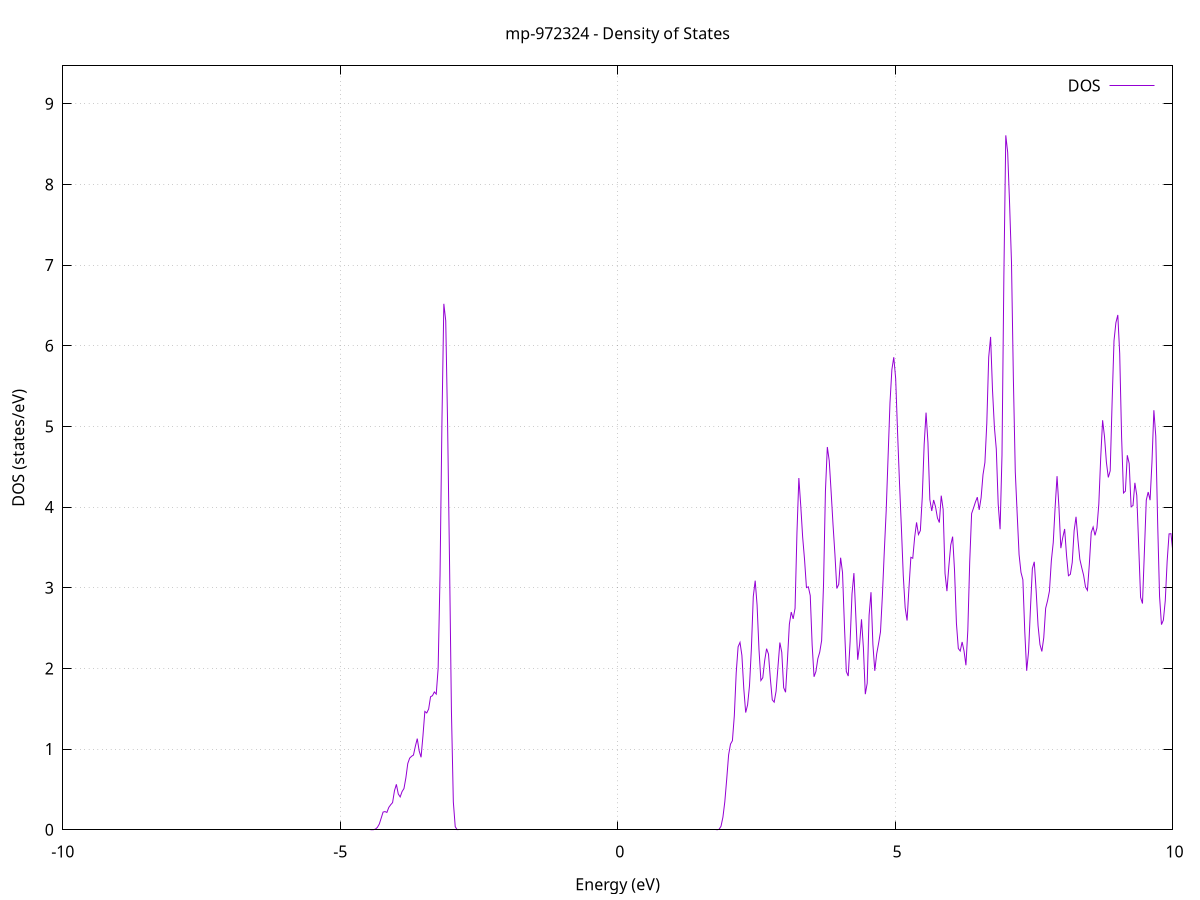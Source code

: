 set title 'mp-972324 - Density of States'
set xlabel 'Energy (eV)'
set ylabel 'DOS (states/eV)'
set grid
set xrange [-10:10]
set yrange [0:9.470]
set xzeroaxis lt -1
set terminal png size 800,600
set output 'mp-972324_dos_gnuplot.png'
plot '-' using 1:2 with lines title 'DOS'
-33.619000 0.000000
-33.584700 0.000000
-33.550500 0.000000
-33.516300 0.000000
-33.482100 0.000000
-33.447900 0.000000
-33.413700 0.000000
-33.379500 0.000000
-33.345200 0.000000
-33.311000 0.000000
-33.276800 0.000000
-33.242600 0.000000
-33.208400 0.000000
-33.174200 0.000000
-33.139900 0.000000
-33.105700 0.000000
-33.071500 0.000000
-33.037300 0.000000
-33.003100 0.000000
-32.968900 0.000000
-32.934600 0.000000
-32.900400 0.000000
-32.866200 0.000000
-32.832000 0.000000
-32.797800 0.000000
-32.763600 0.000000
-32.729300 0.000000
-32.695100 0.000000
-32.660900 0.000000
-32.626700 0.000000
-32.592500 0.000000
-32.558300 0.000000
-32.524000 0.000000
-32.489800 0.000000
-32.455600 0.000000
-32.421400 0.000000
-32.387200 0.000000
-32.353000 0.000000
-32.318800 0.000000
-32.284500 0.000000
-32.250300 0.000000
-32.216100 0.000000
-32.181900 0.000000
-32.147700 0.000000
-32.113500 0.000000
-32.079200 0.000000
-32.045000 0.000000
-32.010800 0.000000
-31.976600 0.000000
-31.942400 0.000000
-31.908200 0.000000
-31.873900 0.000000
-31.839700 0.000000
-31.805500 0.000000
-31.771300 0.000000
-31.737100 0.000000
-31.702900 0.000000
-31.668600 0.000000
-31.634400 0.000000
-31.600200 0.000000
-31.566000 0.000000
-31.531800 0.000000
-31.497600 0.000000
-31.463400 0.000000
-31.429100 0.000000
-31.394900 0.000000
-31.360700 0.000000
-31.326500 0.000000
-31.292300 0.000000
-31.258100 0.000000
-31.223800 0.000000
-31.189600 0.000000
-31.155400 0.000000
-31.121200 0.000000
-31.087000 0.000000
-31.052800 0.000000
-31.018500 0.000000
-30.984300 0.000000
-30.950100 0.000000
-30.915900 0.000000
-30.881700 0.000000
-30.847500 0.000000
-30.813200 0.000000
-30.779000 0.000000
-30.744800 0.000000
-30.710600 0.000000
-30.676400 0.000000
-30.642200 0.000100
-30.608000 0.002200
-30.573700 0.037800
-30.539500 0.300800
-30.505300 1.180500
-30.471100 2.664100
-30.436900 4.479300
-30.402700 7.066800
-30.368400 10.245900
-30.334200 12.197100
-30.300000 12.203000
-30.265800 11.191200
-30.231600 10.463500
-30.197400 12.377500
-30.163100 17.152800
-30.128900 21.499700
-30.094700 22.066500
-30.060500 19.183900
-30.026300 15.745900
-29.992100 14.123300
-29.957800 14.459700
-29.923600 15.521700
-29.889400 17.344600
-29.855200 18.854400
-29.821000 18.973000
-29.786800 18.963300
-29.752600 20.199700
-29.718300 22.515900
-29.684100 23.877600
-29.649900 21.995000
-29.615700 18.963900
-29.581500 18.357000
-29.547300 20.982200
-29.513000 25.969700
-29.478800 27.249800
-29.444600 18.654600
-29.410400 7.315100
-29.376200 1.524800
-29.342000 0.158200
-29.307700 0.007700
-29.273500 0.000200
-29.239300 0.000000
-29.205100 0.000000
-29.170900 0.000000
-29.136700 0.000000
-29.102400 0.000000
-29.068200 0.000000
-29.034000 0.000000
-28.999800 0.000000
-28.965600 0.000000
-28.931400 0.000000
-28.897200 0.000000
-28.862900 0.000000
-28.828700 0.000000
-28.794500 0.000000
-28.760300 0.000000
-28.726100 0.000000
-28.691900 0.000000
-28.657600 0.000000
-28.623400 0.000000
-28.589200 0.000000
-28.555000 0.000000
-28.520800 0.000000
-28.486600 0.000000
-28.452300 0.000000
-28.418100 0.000000
-28.383900 0.000000
-28.349700 0.000000
-28.315500 0.000000
-28.281300 0.000000
-28.247000 0.000000
-28.212800 0.000000
-28.178600 0.000000
-28.144400 0.000000
-28.110200 0.000000
-28.076000 0.000000
-28.041800 0.000000
-28.007500 0.000000
-27.973300 0.000000
-27.939100 0.000000
-27.904900 0.000000
-27.870700 0.000000
-27.836500 0.000000
-27.802200 0.000000
-27.768000 0.000000
-27.733800 0.000000
-27.699600 0.000000
-27.665400 0.000000
-27.631200 0.000000
-27.596900 0.000000
-27.562700 0.000000
-27.528500 0.000000
-27.494300 0.000000
-27.460100 0.000000
-27.425900 0.000000
-27.391600 0.000000
-27.357400 0.000000
-27.323200 0.000000
-27.289000 0.000000
-27.254800 0.000000
-27.220600 0.000000
-27.186400 0.000000
-27.152100 0.000000
-27.117900 0.000000
-27.083700 0.000000
-27.049500 0.000000
-27.015300 0.000000
-26.981100 0.000000
-26.946800 0.000000
-26.912600 0.000000
-26.878400 0.000000
-26.844200 0.000000
-26.810000 0.000000
-26.775800 0.000000
-26.741500 0.000000
-26.707300 0.000000
-26.673100 0.000000
-26.638900 0.000000
-26.604700 0.000000
-26.570500 0.000000
-26.536200 0.000000
-26.502000 0.000000
-26.467800 0.000000
-26.433600 0.000000
-26.399400 0.000000
-26.365200 0.000000
-26.331000 0.000000
-26.296700 0.000000
-26.262500 0.000000
-26.228300 0.000000
-26.194100 0.000000
-26.159900 0.000000
-26.125700 0.000000
-26.091400 0.000000
-26.057200 0.000000
-26.023000 0.000000
-25.988800 0.000000
-25.954600 0.000000
-25.920400 0.000000
-25.886100 0.000000
-25.851900 0.000000
-25.817700 0.000000
-25.783500 0.000000
-25.749300 0.000000
-25.715100 0.000000
-25.680800 0.000000
-25.646600 0.000000
-25.612400 0.000000
-25.578200 0.000000
-25.544000 0.000000
-25.509800 0.000000
-25.475600 0.000000
-25.441300 0.000000
-25.407100 0.000000
-25.372900 0.000000
-25.338700 0.000000
-25.304500 0.000000
-25.270300 0.000000
-25.236000 0.000000
-25.201800 0.000000
-25.167600 0.000000
-25.133400 0.000000
-25.099200 0.000000
-25.065000 0.000000
-25.030700 0.000000
-24.996500 0.000000
-24.962300 0.000000
-24.928100 0.000000
-24.893900 0.000000
-24.859700 0.000000
-24.825400 0.000000
-24.791200 0.000000
-24.757000 0.000000
-24.722800 0.000000
-24.688600 0.000000
-24.654400 0.000000
-24.620200 0.000000
-24.585900 0.000000
-24.551700 0.000000
-24.517500 0.000000
-24.483300 0.000000
-24.449100 0.000000
-24.414900 0.000000
-24.380600 0.000000
-24.346400 0.000000
-24.312200 0.000000
-24.278000 0.000000
-24.243800 0.000000
-24.209600 0.000000
-24.175300 0.000000
-24.141100 0.000000
-24.106900 0.000000
-24.072700 0.000000
-24.038500 0.000000
-24.004300 0.000000
-23.970000 0.000000
-23.935800 0.000000
-23.901600 0.000000
-23.867400 0.000000
-23.833200 0.000000
-23.799000 0.000000
-23.764800 0.000000
-23.730500 0.000000
-23.696300 0.000000
-23.662100 0.000000
-23.627900 0.000000
-23.593700 0.000000
-23.559500 0.000000
-23.525200 0.000000
-23.491000 0.000000
-23.456800 0.000000
-23.422600 0.000000
-23.388400 0.000000
-23.354200 0.000000
-23.319900 0.000000
-23.285700 0.000000
-23.251500 0.000000
-23.217300 0.000000
-23.183100 0.000000
-23.148900 0.000000
-23.114600 0.000000
-23.080400 0.000000
-23.046200 0.000000
-23.012000 0.000000
-22.977800 0.000000
-22.943600 0.000000
-22.909400 0.000000
-22.875100 0.000000
-22.840900 0.000000
-22.806700 0.000000
-22.772500 0.000000
-22.738300 0.000000
-22.704100 0.000000
-22.669800 0.000000
-22.635600 0.000000
-22.601400 0.000000
-22.567200 0.000000
-22.533000 0.000000
-22.498800 0.000000
-22.464500 0.000000
-22.430300 0.000000
-22.396100 0.000000
-22.361900 0.000000
-22.327700 0.000000
-22.293500 0.000000
-22.259200 0.000000
-22.225000 0.000000
-22.190800 0.000000
-22.156600 0.000000
-22.122400 0.000000
-22.088200 0.000000
-22.054000 0.000000
-22.019700 0.000000
-21.985500 0.000000
-21.951300 0.000000
-21.917100 0.000000
-21.882900 0.000000
-21.848700 0.000000
-21.814400 0.000000
-21.780200 0.000000
-21.746000 0.000000
-21.711800 0.000000
-21.677600 0.000000
-21.643400 0.000000
-21.609100 0.000000
-21.574900 0.000000
-21.540700 0.000000
-21.506500 0.000000
-21.472300 0.000000
-21.438100 0.000000
-21.403800 0.000000
-21.369600 0.000000
-21.335400 0.000000
-21.301200 0.000000
-21.267000 0.000000
-21.232800 0.000000
-21.198600 0.000000
-21.164300 0.000000
-21.130100 0.000000
-21.095900 0.000000
-21.061700 0.000000
-21.027500 0.000000
-20.993300 0.000000
-20.959000 0.000000
-20.924800 0.000000
-20.890600 0.000000
-20.856400 0.000000
-20.822200 0.000000
-20.788000 0.000000
-20.753700 0.000000
-20.719500 0.000000
-20.685300 0.000000
-20.651100 0.000000
-20.616900 0.000000
-20.582700 0.000000
-20.548400 0.000000
-20.514200 0.000000
-20.480000 0.000000
-20.445800 0.000000
-20.411600 0.000000
-20.377400 0.000000
-20.343100 0.000000
-20.308900 0.000000
-20.274700 0.000000
-20.240500 0.000000
-20.206300 0.000000
-20.172100 0.000000
-20.137900 0.000000
-20.103600 0.000000
-20.069400 0.000000
-20.035200 0.000000
-20.001000 0.000000
-19.966800 0.000000
-19.932600 0.000000
-19.898300 0.000000
-19.864100 0.000000
-19.829900 0.000000
-19.795700 0.000000
-19.761500 0.000000
-19.727300 0.000000
-19.693000 0.000000
-19.658800 0.000000
-19.624600 0.000000
-19.590400 0.000000
-19.556200 0.000000
-19.522000 0.000000
-19.487700 0.000000
-19.453500 0.000000
-19.419300 0.000000
-19.385100 0.000000
-19.350900 0.000000
-19.316700 0.000000
-19.282500 0.000000
-19.248200 0.000000
-19.214000 0.000000
-19.179800 0.000000
-19.145600 0.000000
-19.111400 0.000000
-19.077200 0.000000
-19.042900 0.000000
-19.008700 0.000000
-18.974500 0.000000
-18.940300 0.000000
-18.906100 0.000000
-18.871900 0.000000
-18.837600 0.000000
-18.803400 0.000000
-18.769200 0.000000
-18.735000 0.000000
-18.700800 0.000000
-18.666600 0.000000
-18.632300 0.000000
-18.598100 0.000000
-18.563900 0.000000
-18.529700 0.000000
-18.495500 0.000000
-18.461300 0.000000
-18.427100 0.000000
-18.392800 0.000000
-18.358600 0.000000
-18.324400 0.000000
-18.290200 0.000000
-18.256000 0.000000
-18.221800 0.000000
-18.187500 0.000000
-18.153300 0.000000
-18.119100 0.000000
-18.084900 0.000000
-18.050700 0.000000
-18.016500 0.000000
-17.982200 0.000000
-17.948000 0.000000
-17.913800 0.000000
-17.879600 0.000000
-17.845400 0.000000
-17.811200 0.000000
-17.776900 0.000000
-17.742700 0.000000
-17.708500 0.000000
-17.674300 0.000000
-17.640100 0.000000
-17.605900 0.000000
-17.571700 0.000000
-17.537400 0.000000
-17.503200 0.000000
-17.469000 0.000000
-17.434800 0.000000
-17.400600 0.000000
-17.366400 0.000000
-17.332100 0.000000
-17.297900 0.000000
-17.263700 0.000000
-17.229500 0.000000
-17.195300 0.000000
-17.161100 0.000000
-17.126800 0.000000
-17.092600 0.000000
-17.058400 0.000000
-17.024200 0.000000
-16.990000 0.000000
-16.955800 0.000000
-16.921500 0.000000
-16.887300 0.000000
-16.853100 0.000000
-16.818900 0.000000
-16.784700 0.000000
-16.750500 0.000000
-16.716300 0.000000
-16.682000 0.000000
-16.647800 0.000000
-16.613600 0.000000
-16.579400 0.000000
-16.545200 0.000000
-16.511000 0.000000
-16.476700 0.000000
-16.442500 0.000000
-16.408300 0.000000
-16.374100 0.000000
-16.339900 0.000000
-16.305700 0.000000
-16.271400 0.000000
-16.237200 0.000000
-16.203000 0.000000
-16.168800 0.000000
-16.134600 0.000000
-16.100400 0.000000
-16.066100 0.000000
-16.031900 0.000000
-15.997700 0.000000
-15.963500 0.000000
-15.929300 0.000000
-15.895100 0.000000
-15.860900 0.000000
-15.826600 0.000000
-15.792400 0.000000
-15.758200 0.000000
-15.724000 0.000000
-15.689800 0.000000
-15.655600 0.000000
-15.621300 0.000000
-15.587100 0.000000
-15.552900 0.000000
-15.518700 0.000000
-15.484500 0.000000
-15.450300 0.000000
-15.416000 0.000000
-15.381800 0.000000
-15.347600 0.000000
-15.313400 0.000000
-15.279200 0.000000
-15.245000 0.000000
-15.210700 0.000000
-15.176500 0.000000
-15.142300 0.000000
-15.108100 0.000000
-15.073900 0.000000
-15.039700 0.000000
-15.005500 0.000000
-14.971200 0.000000
-14.937000 0.000000
-14.902800 0.000000
-14.868600 0.000000
-14.834400 0.000000
-14.800200 0.000000
-14.765900 0.000000
-14.731700 0.000000
-14.697500 0.000000
-14.663300 0.000000
-14.629100 0.000000
-14.594900 0.000000
-14.560600 0.000000
-14.526400 0.000000
-14.492200 0.000000
-14.458000 0.000000
-14.423800 0.000000
-14.389600 0.000000
-14.355300 0.000000
-14.321100 0.000000
-14.286900 0.000000
-14.252700 0.000000
-14.218500 0.000000
-14.184300 0.000000
-14.150100 0.000000
-14.115800 0.000000
-14.081600 0.000000
-14.047400 0.000000
-14.013200 0.000000
-13.979000 0.000000
-13.944800 0.000000
-13.910500 0.000000
-13.876300 0.000000
-13.842100 0.000000
-13.807900 0.000000
-13.773700 0.000000
-13.739500 0.000000
-13.705200 0.000000
-13.671000 0.000000
-13.636800 0.000000
-13.602600 0.000000
-13.568400 0.000000
-13.534200 0.000000
-13.499900 0.000000
-13.465700 0.000000
-13.431500 0.000000
-13.397300 0.000000
-13.363100 0.000000
-13.328900 0.000000
-13.294700 0.000000
-13.260400 0.000000
-13.226200 0.000000
-13.192000 0.000000
-13.157800 0.000000
-13.123600 0.000000
-13.089400 0.000000
-13.055100 0.000000
-13.020900 0.000000
-12.986700 0.000000
-12.952500 0.000000
-12.918300 0.000000
-12.884100 0.000000
-12.849800 0.000000
-12.815600 0.000000
-12.781400 0.000000
-12.747200 0.000000
-12.713000 0.000000
-12.678800 0.000000
-12.644500 0.000000
-12.610300 0.000000
-12.576100 0.000000
-12.541900 0.000000
-12.507700 0.000000
-12.473500 0.000000
-12.439300 0.000000
-12.405000 0.000000
-12.370800 0.000000
-12.336600 0.000000
-12.302400 0.000000
-12.268200 0.000000
-12.234000 0.000000
-12.199700 0.000000
-12.165500 0.000000
-12.131300 0.000000
-12.097100 0.000000
-12.062900 0.000000
-12.028700 0.000000
-11.994400 0.000000
-11.960200 0.000000
-11.926000 0.000000
-11.891800 0.000000
-11.857600 0.000000
-11.823400 0.000000
-11.789100 0.000000
-11.754900 0.000000
-11.720700 0.000000
-11.686500 0.000000
-11.652300 0.000000
-11.618100 0.000000
-11.583900 0.000000
-11.549600 0.000000
-11.515400 0.000000
-11.481200 0.000000
-11.447000 0.000000
-11.412800 0.000000
-11.378600 0.000000
-11.344300 0.000000
-11.310100 0.000000
-11.275900 0.000000
-11.241700 0.000000
-11.207500 0.000000
-11.173300 0.000000
-11.139000 0.000000
-11.104800 0.000000
-11.070600 0.000000
-11.036400 0.000000
-11.002200 0.000000
-10.968000 0.000000
-10.933700 0.000000
-10.899500 0.000000
-10.865300 0.000000
-10.831100 0.000000
-10.796900 0.000000
-10.762700 0.000000
-10.728500 0.000000
-10.694200 0.000000
-10.660000 0.000000
-10.625800 0.000000
-10.591600 0.000000
-10.557400 0.000000
-10.523200 0.000000
-10.488900 0.000000
-10.454700 0.000000
-10.420500 0.000000
-10.386300 0.000000
-10.352100 0.000000
-10.317900 0.000000
-10.283600 0.000000
-10.249400 0.000000
-10.215200 0.000000
-10.181000 0.000000
-10.146800 0.000000
-10.112600 0.000000
-10.078300 0.000000
-10.044100 0.000000
-10.009900 0.000000
-9.975700 0.000000
-9.941500 0.000000
-9.907300 0.000000
-9.873100 0.000000
-9.838800 0.000000
-9.804600 0.000000
-9.770400 0.000000
-9.736200 0.000000
-9.702000 0.000000
-9.667800 0.000000
-9.633500 0.000000
-9.599300 0.000000
-9.565100 0.000000
-9.530900 0.000000
-9.496700 0.000000
-9.462500 0.000000
-9.428200 0.000000
-9.394000 0.000000
-9.359800 0.000000
-9.325600 0.000000
-9.291400 0.000000
-9.257200 0.000000
-9.222900 0.000000
-9.188700 0.000000
-9.154500 0.000000
-9.120300 0.000000
-9.086100 0.000000
-9.051900 0.000000
-9.017700 0.000000
-8.983400 0.000000
-8.949200 0.000000
-8.915000 0.000000
-8.880800 0.000000
-8.846600 0.000000
-8.812400 0.000000
-8.778100 0.000000
-8.743900 0.000000
-8.709700 0.000000
-8.675500 0.000000
-8.641300 0.000000
-8.607100 0.000000
-8.572800 0.000000
-8.538600 0.000000
-8.504400 0.000000
-8.470200 0.000000
-8.436000 0.000000
-8.401800 0.000000
-8.367500 0.000000
-8.333300 0.000000
-8.299100 0.000000
-8.264900 0.000000
-8.230700 0.000000
-8.196500 0.000000
-8.162300 0.000000
-8.128000 0.000000
-8.093800 0.000000
-8.059600 0.000000
-8.025400 0.000000
-7.991200 0.000000
-7.957000 0.000000
-7.922700 0.000000
-7.888500 0.000000
-7.854300 0.000000
-7.820100 0.000000
-7.785900 0.000000
-7.751700 0.000000
-7.717400 0.000000
-7.683200 0.000000
-7.649000 0.000000
-7.614800 0.000000
-7.580600 0.000000
-7.546400 0.000000
-7.512100 0.000000
-7.477900 0.000000
-7.443700 0.000000
-7.409500 0.000000
-7.375300 0.000000
-7.341100 0.000000
-7.306800 0.000000
-7.272600 0.000000
-7.238400 0.000000
-7.204200 0.000000
-7.170000 0.000000
-7.135800 0.000000
-7.101600 0.000000
-7.067300 0.000000
-7.033100 0.000000
-6.998900 0.000000
-6.964700 0.000000
-6.930500 0.000000
-6.896300 0.000000
-6.862000 0.000000
-6.827800 0.000000
-6.793600 0.000000
-6.759400 0.000000
-6.725200 0.000000
-6.691000 0.000000
-6.656700 0.000000
-6.622500 0.000000
-6.588300 0.000000
-6.554100 0.000000
-6.519900 0.000000
-6.485700 0.000000
-6.451400 0.000000
-6.417200 0.000000
-6.383000 0.000000
-6.348800 0.000000
-6.314600 0.000000
-6.280400 0.000000
-6.246200 0.000000
-6.211900 0.000000
-6.177700 0.000000
-6.143500 0.000000
-6.109300 0.000000
-6.075100 0.000000
-6.040900 0.000000
-6.006600 0.000000
-5.972400 0.000000
-5.938200 0.000000
-5.904000 0.000000
-5.869800 0.000000
-5.835600 0.000000
-5.801300 0.000000
-5.767100 0.000000
-5.732900 0.000000
-5.698700 0.000000
-5.664500 0.000000
-5.630300 0.000000
-5.596000 0.000000
-5.561800 0.000000
-5.527600 0.000000
-5.493400 0.000000
-5.459200 0.000000
-5.425000 0.000000
-5.390800 0.000000
-5.356500 0.000000
-5.322300 0.000000
-5.288100 0.000000
-5.253900 0.000000
-5.219700 0.000000
-5.185500 0.000000
-5.151200 0.000000
-5.117000 0.000000
-5.082800 0.000000
-5.048600 0.000000
-5.014400 0.000000
-4.980200 0.000000
-4.945900 0.000000
-4.911700 0.000000
-4.877500 0.000000
-4.843300 0.000000
-4.809100 0.000000
-4.774900 0.000000
-4.740600 0.000000
-4.706400 0.000000
-4.672200 0.000000
-4.638000 0.000000
-4.603800 0.000000
-4.569600 0.000000
-4.535400 0.000000
-4.501100 0.000000
-4.466900 0.000000
-4.432700 0.000100
-4.398500 0.001300
-4.364300 0.008800
-4.330100 0.030000
-4.295800 0.070600
-4.261600 0.144300
-4.227400 0.219700
-4.193200 0.225500
-4.159000 0.215300
-4.124800 0.276900
-4.090500 0.310000
-4.056300 0.336800
-4.022100 0.484400
-3.987900 0.563300
-3.953700 0.444100
-3.919500 0.407100
-3.885200 0.473800
-3.851000 0.511400
-3.816800 0.642800
-3.782600 0.820900
-3.748400 0.887800
-3.714200 0.910900
-3.680000 0.926100
-3.645700 1.035400
-3.611500 1.130100
-3.577300 0.977800
-3.543100 0.898700
-3.508900 1.163900
-3.474700 1.466900
-3.440400 1.448200
-3.406200 1.497500
-3.372000 1.648900
-3.337800 1.662200
-3.303600 1.708900
-3.269400 1.682100
-3.235100 2.001700
-3.200900 3.158400
-3.166700 5.052000
-3.132500 6.520400
-3.098300 6.310800
-3.064100 5.005300
-3.029800 3.316800
-2.995600 1.469300
-2.961400 0.345200
-2.927200 0.038000
-2.893000 0.001900
-2.858800 0.000000
-2.824600 0.000000
-2.790300 0.000000
-2.756100 0.000000
-2.721900 0.000000
-2.687700 0.000000
-2.653500 0.000000
-2.619300 0.000000
-2.585000 0.000000
-2.550800 0.000000
-2.516600 0.000000
-2.482400 0.000000
-2.448200 0.000000
-2.414000 0.000000
-2.379700 0.000000
-2.345500 0.000000
-2.311300 0.000000
-2.277100 0.000000
-2.242900 0.000000
-2.208700 0.000000
-2.174400 0.000000
-2.140200 0.000000
-2.106000 0.000000
-2.071800 0.000000
-2.037600 0.000000
-2.003400 0.000000
-1.969200 0.000000
-1.934900 0.000000
-1.900700 0.000000
-1.866500 0.000000
-1.832300 0.000000
-1.798100 0.000000
-1.763900 0.000000
-1.729600 0.000000
-1.695400 0.000000
-1.661200 0.000000
-1.627000 0.000000
-1.592800 0.000000
-1.558600 0.000000
-1.524300 0.000000
-1.490100 0.000000
-1.455900 0.000000
-1.421700 0.000000
-1.387500 0.000000
-1.353300 0.000000
-1.319000 0.000000
-1.284800 0.000000
-1.250600 0.000000
-1.216400 0.000000
-1.182200 0.000000
-1.148000 0.000000
-1.113800 0.000000
-1.079500 0.000000
-1.045300 0.000000
-1.011100 0.000000
-0.976900 0.000000
-0.942700 0.000000
-0.908500 0.000000
-0.874200 0.000000
-0.840000 0.000000
-0.805800 0.000000
-0.771600 0.000000
-0.737400 0.000000
-0.703200 0.000000
-0.668900 0.000000
-0.634700 0.000000
-0.600500 0.000000
-0.566300 0.000000
-0.532100 0.000000
-0.497900 0.000000
-0.463600 0.000000
-0.429400 0.000000
-0.395200 0.000000
-0.361000 0.000000
-0.326800 0.000000
-0.292600 0.000000
-0.258400 0.000000
-0.224100 0.000000
-0.189900 0.000000
-0.155700 0.000000
-0.121500 0.000000
-0.087300 0.000000
-0.053100 0.000000
-0.018800 0.000000
0.015400 0.000000
0.049600 0.000000
0.083800 0.000000
0.118000 0.000000
0.152200 0.000000
0.186500 0.000000
0.220700 0.000000
0.254900 0.000000
0.289100 0.000000
0.323300 0.000000
0.357500 0.000000
0.391800 0.000000
0.426000 0.000000
0.460200 0.000000
0.494400 0.000000
0.528600 0.000000
0.562800 0.000000
0.597000 0.000000
0.631300 0.000000
0.665500 0.000000
0.699700 0.000000
0.733900 0.000000
0.768100 0.000000
0.802300 0.000000
0.836600 0.000000
0.870800 0.000000
0.905000 0.000000
0.939200 0.000000
0.973400 0.000000
1.007600 0.000000
1.041900 0.000000
1.076100 0.000000
1.110300 0.000000
1.144500 0.000000
1.178700 0.000000
1.212900 0.000000
1.247200 0.000000
1.281400 0.000000
1.315600 0.000000
1.349800 0.000000
1.384000 0.000000
1.418200 0.000000
1.452400 0.000000
1.486700 0.000000
1.520900 0.000000
1.555100 0.000000
1.589300 0.000000
1.623500 0.000000
1.657700 0.000000
1.692000 0.000000
1.726200 0.000000
1.760400 0.000000
1.794600 0.000400
1.828800 0.006200
1.863000 0.043900
1.897300 0.156000
1.931500 0.347200
1.965700 0.627500
1.999900 0.928200
2.034100 1.062300
2.068300 1.104200
2.102600 1.411100
2.136800 1.945600
2.171000 2.268700
2.205200 2.323200
2.239400 2.161500
2.273600 1.749000
2.307800 1.453000
2.342100 1.549300
2.376300 1.785000
2.410500 2.246600
2.444700 2.891700
2.478900 3.088200
2.513100 2.784800
2.547400 2.236300
2.581600 1.850300
2.615800 1.884900
2.650000 2.098300
2.684200 2.244800
2.718400 2.178400
2.752700 1.868800
2.786900 1.610900
2.821100 1.582100
2.855300 1.717100
2.889500 2.019800
2.923700 2.321200
2.958000 2.200000
2.992200 1.761500
3.026400 1.704800
3.060600 2.108700
3.094800 2.547700
3.129000 2.699200
3.163200 2.614600
3.197500 2.746000
3.231700 3.681600
3.265900 4.360500
3.300100 4.017400
3.334300 3.629600
3.368500 3.348800
3.402800 3.002300
3.437000 3.011700
3.471200 2.903600
3.505400 2.293300
3.539600 1.896700
3.573800 1.963200
3.608100 2.121000
3.642300 2.202600
3.676500 2.347100
3.710700 3.044100
3.744900 4.198800
3.779100 4.745000
3.813400 4.575500
3.847600 4.187900
3.881800 3.783200
3.916000 3.414800
3.950200 2.991300
3.984400 3.041900
4.018600 3.372900
4.052900 3.188600
4.087100 2.535200
4.121300 1.962100
4.155500 1.905400
4.189700 2.334600
4.223900 2.924000
4.258200 3.182000
4.292400 2.653200
4.326600 2.107200
4.360800 2.296900
4.395000 2.609000
4.429200 2.255400
4.463500 1.681100
4.497700 1.816300
4.531900 2.659100
4.566100 2.945200
4.600300 2.299200
4.634500 1.970400
4.668800 2.181500
4.703000 2.311000
4.737200 2.452600
4.771400 2.904100
4.805600 3.446800
4.839800 3.951400
4.874100 4.625400
4.908300 5.292600
4.942500 5.705000
4.976700 5.858100
5.010900 5.592700
5.045100 4.926100
5.079300 4.307600
5.113600 3.749900
5.147800 3.150900
5.182000 2.752800
5.216200 2.594000
5.250400 2.998400
5.284600 3.377500
5.318900 3.366100
5.353100 3.626200
5.387300 3.810500
5.421500 3.660300
5.455700 3.708500
5.489900 4.119500
5.524200 4.775200
5.558400 5.171200
5.592600 4.799600
5.626800 4.094600
5.661000 3.951800
5.695200 4.088100
5.729500 4.003600
5.763700 3.865300
5.797900 3.808700
5.832100 4.142300
5.866300 3.973400
5.900500 3.176900
5.934700 2.958500
5.969000 3.265300
6.003200 3.529600
6.037400 3.634000
6.071600 3.217300
6.105800 2.558800
6.140000 2.247200
6.174300 2.216300
6.208500 2.327900
6.242700 2.217400
6.276900 2.039500
6.311100 2.472500
6.345300 3.321100
6.379600 3.920200
6.413800 3.989000
6.448000 4.062000
6.482200 4.123300
6.516400 3.965700
6.550600 4.117100
6.584900 4.402200
6.619100 4.552700
6.653300 5.041300
6.687500 5.858600
6.721700 6.110000
6.755900 5.453500
6.790100 4.991800
6.824400 4.719100
6.858600 4.037400
6.892800 3.725900
6.927000 4.642600
6.961200 6.880900
6.995400 8.608900
7.029700 8.397900
7.063900 7.761400
7.098100 7.038300
7.132300 5.588100
7.166500 4.437700
7.200700 3.914800
7.235000 3.410600
7.269200 3.191500
7.303400 3.099600
7.337600 2.458000
7.371800 1.971000
7.406000 2.210100
7.440300 2.747600
7.474500 3.238500
7.508700 3.321900
7.542900 2.959900
7.577100 2.529700
7.611300 2.296400
7.645500 2.210700
7.679800 2.381600
7.714000 2.746500
7.748200 2.839900
7.782400 2.960000
7.816600 3.336600
7.850800 3.561000
7.885100 4.003200
7.919300 4.383800
7.953500 3.996400
7.987700 3.491200
8.021900 3.621500
8.056100 3.728900
8.090400 3.401500
8.124600 3.149400
8.158800 3.166400
8.193000 3.313800
8.227200 3.707500
8.261400 3.879900
8.295700 3.598500
8.329900 3.353800
8.364100 3.249900
8.398300 3.153700
8.432500 3.009100
8.466700 2.968400
8.500900 3.288900
8.535200 3.685000
8.569400 3.753300
8.603600 3.650000
8.637800 3.740800
8.672000 4.037100
8.706200 4.614800
8.740500 5.077000
8.774700 4.872300
8.808900 4.555100
8.843100 4.368200
8.877300 4.450100
8.911500 5.296300
8.945800 6.061900
8.980000 6.286300
9.014200 6.382300
9.048400 5.905600
9.082600 4.871300
9.116800 4.175100
9.151100 4.197900
9.185300 4.642900
9.219500 4.540600
9.253700 4.004700
9.287900 4.019200
9.322100 4.301200
9.356300 4.144400
9.390600 3.524400
9.424800 2.881900
9.459000 2.804800
9.493200 3.441000
9.527400 4.086600
9.561600 4.186900
9.595900 4.086100
9.630100 4.558600
9.664300 5.200800
9.698500 4.880300
9.732700 3.801100
9.766900 2.893800
9.801200 2.543400
9.835400 2.598700
9.869600 2.838800
9.903800 3.330200
9.938000 3.668000
9.972200 3.670900
10.006500 3.445000
10.040700 3.222600
10.074900 3.193600
10.109100 3.099500
10.143300 2.921900
10.177500 3.259200
10.211700 3.590600
10.246000 3.193000
10.280200 2.693600
10.314400 2.695700
10.348600 3.092700
10.382800 3.619800
10.417000 4.251500
10.451300 5.207000
10.485500 6.033200
10.519700 5.829600
10.553900 5.464600
10.588100 5.792600
10.622300 6.050200
10.656600 5.861500
10.690800 5.896600
10.725000 6.297400
10.759200 6.217800
10.793400 5.515700
10.827600 4.743000
10.861900 4.275600
10.896100 4.334700
10.930300 4.686100
10.964500 4.802300
10.998700 4.254100
11.032900 3.394700
11.067100 2.831800
11.101400 2.867200
11.135600 3.407200
11.169800 3.803400
11.204000 3.511800
11.238200 2.926300
11.272400 2.729700
11.306700 2.998300
11.340900 3.321000
11.375100 3.186400
11.409300 2.731000
11.443500 2.584300
11.477700 2.665500
11.512000 2.415500
11.546200 2.059400
11.580400 2.375100
11.614600 3.306000
11.648800 3.735000
11.683000 3.296700
11.717300 2.706200
11.751500 2.331700
11.785700 2.484000
11.819900 2.992800
11.854100 3.161700
11.888300 2.689600
11.922500 2.379900
11.956800 3.002200
11.991000 3.679600
12.025200 3.775800
12.059400 4.067100
12.093600 4.024400
12.127800 3.058800
12.162100 2.215300
12.196300 1.930600
12.230500 1.778400
12.264700 1.892100
12.298900 2.246500
12.333100 2.177900
12.367400 1.718900
12.401600 1.593900
12.435800 1.774000
12.470000 1.958900
12.504200 2.092400
12.538400 2.194700
12.572700 2.311300
12.606900 2.419900
12.641100 2.339100
12.675300 2.115500
12.709500 2.067200
12.743700 1.965300
12.777900 1.773800
12.812200 1.591800
12.846400 1.216300
12.880600 0.966000
12.914800 1.069600
12.949000 1.196300
12.983200 1.348100
13.017500 1.476000
13.051700 1.398900
13.085900 1.284300
13.120100 1.146100
13.154300 1.087100
13.188500 0.984300
13.222800 0.833300
13.257000 0.919600
13.291200 0.904200
13.325400 0.745500
13.359600 0.635400
13.393800 0.469300
13.428100 0.465500
13.462300 0.862800
13.496500 1.265600
13.530700 1.223300
13.564900 1.061500
13.599100 0.977500
13.633300 0.700600
13.667600 0.408500
13.701800 0.253400
13.736000 0.228300
13.770200 0.328700
13.804400 0.403100
13.838600 0.377100
13.872900 0.338000
13.907100 0.305700
13.941300 0.329200
13.975500 0.403300
14.009700 0.547200
14.043900 0.740000
14.078200 0.774700
14.112400 0.648900
14.146600 0.532700
14.180800 0.493800
14.215000 0.345100
14.249200 0.176100
14.283500 0.165800
14.317700 0.274700
14.351900 0.474100
14.386100 0.679300
14.420300 0.913300
14.454500 1.011700
14.488700 0.879400
14.523000 0.733400
14.557200 0.723900
14.591400 0.725700
14.625600 0.649400
14.659800 0.613000
14.694000 0.604200
14.728300 0.551500
14.762500 0.406400
14.796700 0.365100
14.830900 0.474000
14.865100 0.475100
14.899300 0.527400
14.933600 0.854600
14.967800 1.270500
15.002000 1.551700
15.036200 1.636900
15.070400 1.410300
15.104600 1.183500
15.138900 1.284400
15.173100 1.530300
15.207300 1.748500
15.241500 1.977200
15.275700 2.069100
15.309900 1.718900
15.344100 1.173500
15.378400 0.876100
15.412600 0.828000
15.446800 0.807100
15.481000 0.691400
15.515200 0.795400
15.549400 1.160300
15.583700 1.515200
15.617900 1.570200
15.652100 1.301600
15.686300 1.049200
15.720500 0.937100
15.754700 0.848400
15.789000 0.880800
15.823200 1.088800
15.857400 1.046800
15.891600 0.617900
15.925800 0.290600
15.960000 0.334400
15.994300 0.541400
16.028500 0.740800
16.062700 0.859100
16.096900 0.763300
16.131100 0.692400
16.165300 0.709100
16.199500 0.554400
16.233800 0.395800
16.268000 0.323300
16.302200 0.278000
16.336400 0.365200
16.370600 0.548300
16.404800 0.592700
16.439100 0.551500
16.473300 0.628500
16.507500 0.751100
16.541700 0.799000
16.575900 0.962000
16.610100 1.178000
16.644400 1.204500
16.678600 1.124300
16.712800 1.105300
16.747000 1.265400
16.781200 1.297000
16.815400 1.003900
16.849700 0.920200
16.883900 1.458100
16.918100 1.856500
16.952300 1.565200
16.986500 1.606500
17.020700 2.163800
17.055000 2.111600
17.089200 1.604300
17.123400 1.655000
17.157600 2.261900
17.191800 2.899700
17.226000 3.401700
17.260200 3.478100
17.294500 3.282600
17.328700 2.992300
17.362900 2.858300
17.397100 3.101600
17.431300 3.329300
17.465500 3.292500
17.499800 3.093400
17.534000 2.945100
17.568200 2.810900
17.602400 2.629700
17.636600 2.461200
17.670800 2.080800
17.705100 1.962600
17.739300 2.642200
17.773500 3.119400
17.807700 2.762600
17.841900 2.407200
17.876100 2.481500
17.910400 2.598600
17.944600 2.416500
17.978800 2.078100
18.013000 1.800800
18.047200 1.980700
18.081400 2.490700
18.115600 2.531200
18.149900 2.250000
18.184100 1.977200
18.218300 1.826600
18.252500 1.817400
18.286700 1.703000
18.320900 1.613500
18.355200 1.540000
18.389400 1.474700
18.423600 1.667500
18.457800 1.741500
18.492000 1.502300
18.526200 1.428900
18.560500 1.452300
18.594700 1.434500
18.628900 1.368800
18.663100 1.232200
18.697300 1.224000
18.731500 1.381100
18.765800 1.777000
18.800000 2.233200
18.834200 2.303200
18.868400 2.171100
18.902600 1.870800
18.936800 1.790400
18.971000 2.004300
19.005300 1.923200
19.039500 1.476100
19.073700 1.004800
19.107900 1.003700
19.142100 1.547800
19.176300 2.091800
19.210600 2.333400
19.244800 2.400900
19.279000 2.391600
19.313200 2.436800
19.347400 2.414400
19.381600 2.367600
19.415900 2.621500
19.450100 2.931400
19.484300 2.935600
19.518500 2.538500
19.552700 2.176300
19.586900 2.274200
19.621200 2.395100
19.655400 2.195100
19.689600 1.930500
19.723800 1.729800
19.758000 1.711000
19.792200 1.760000
19.826400 1.692500
19.860700 1.563000
19.894900 1.441800
19.929100 1.348800
19.963300 1.395900
19.997500 1.934400
20.031700 2.534500
20.066000 2.508800
20.100200 2.256400
20.134400 2.194600
20.168600 2.063400
20.202800 1.854100
20.237000 1.751700
20.271300 1.630300
20.305500 1.426500
20.339700 1.468900
20.373900 1.898300
20.408100 2.248700
20.442300 2.244800
20.476600 2.055200
20.510800 2.759900
20.545000 10.984600
20.579200 33.118500
20.613400 46.547300
20.647600 35.065900
20.681800 26.887900
20.716100 21.127700
20.750300 9.433600
20.784500 2.650200
20.818700 1.083800
20.852900 1.108300
20.887100 1.494500
20.921400 2.005400
20.955600 2.677800
20.989800 3.043500
21.024000 2.707100
21.058200 2.130800
21.092400 1.761600
21.126700 1.567200
21.160900 1.580100
21.195100 1.709500
21.229300 1.674600
21.263500 1.533700
21.297700 1.286500
21.332000 1.123700
21.366200 1.254500
21.400400 1.398700
21.434600 1.318500
21.468800 1.217600
21.503000 0.954000
21.537200 0.566200
21.571500 0.466700
21.605700 0.844400
21.639900 1.249800
21.674100 1.314100
21.708300 1.322400
21.742500 1.358800
21.776800 1.280300
21.811000 1.248700
21.845200 1.349400
21.879400 1.354100
21.913600 1.305800
21.947800 1.149700
21.982100 0.783500
22.016300 0.621300
22.050500 0.802400
22.084700 1.121300
22.118900 1.432500
22.153100 1.529500
22.187400 1.433600
22.221600 1.441700
22.255800 1.830700
22.290000 2.167600
22.324200 1.958300
22.358400 1.659300
22.392600 1.469900
22.426900 1.641200
22.461100 2.118400
22.495300 2.272300
22.529500 2.198800
22.563700 2.095500
22.597900 2.049300
22.632200 2.048100
22.666400 2.004400
22.700600 2.092900
22.734800 2.223500
22.769000 2.479300
22.803200 2.747100
22.837500 2.380800
22.871700 1.739800
22.905900 1.563300
22.940100 1.905100
22.974300 2.196200
23.008500 2.162900
23.042800 2.147800
23.077000 2.041300
23.111200 1.771100
23.145400 1.964100
23.179600 2.544900
23.213800 2.794600
23.248000 2.662400
23.282300 2.592000
23.316500 2.714200
23.350700 2.536700
23.384900 2.386700
23.419100 2.585900
23.453300 2.459200
23.487600 2.240400
23.521800 2.461500
23.556000 2.799700
23.590200 2.656100
23.624400 1.971500
23.658600 1.389100
23.692900 1.223300
23.727100 1.352800
23.761300 1.505600
23.795500 1.415700
23.829700 1.237600
23.863900 1.333200
23.898200 1.673100
23.932400 1.767500
23.966600 1.624400
24.000800 1.667000
24.035000 1.716400
24.069200 1.764500
24.103400 1.863700
24.137700 1.653300
24.171900 1.333700
24.206100 1.405400
24.240300 1.851500
24.274500 2.163300
24.308700 2.279200
24.343000 2.246600
24.377200 2.034800
24.411400 1.806200
24.445600 1.619600
24.479800 1.553600
24.514000 1.793900
24.548300 1.885800
24.582500 1.616900
24.616700 1.728900
24.650900 2.089000
24.685100 2.104400
24.719300 2.034500
24.753600 2.138300
24.787800 2.176300
24.822000 1.873700
24.856200 1.564100
24.890400 1.664600
24.924600 1.760100
24.958800 1.955500
24.993100 2.503000
25.027300 2.835800
25.061500 2.889900
25.095700 2.608500
25.129900 2.002000
25.164100 1.529100
25.198400 1.579100
25.232600 2.055600
25.266800 2.416000
25.301000 2.017900
25.335200 1.622200
25.369400 2.119000
25.403700 2.728300
25.437900 2.594900
25.472100 2.069800
25.506300 1.767200
25.540500 1.802900
25.574700 2.156600
25.609000 2.292500
25.643200 1.870300
25.677400 1.392500
25.711600 1.392500
25.745800 1.780000
25.780000 1.951600
25.814200 1.882300
25.848500 1.757000
25.882700 1.607600
25.916900 1.748400
25.951100 2.016700
25.985300 2.236100
26.019500 2.384500
26.053800 2.320200
26.088000 2.274800
26.122200 2.450600
26.156400 2.920100
26.190600 3.453000
26.224800 3.441000
26.259100 2.692900
26.293300 2.224700
26.327500 2.497700
26.361700 3.084300
26.395900 3.431900
26.430100 3.501600
26.464400 3.139100
26.498600 2.487600
26.532800 2.437200
26.567000 2.795500
26.601200 2.776800
26.635400 2.413800
26.669600 1.944700
26.703900 1.492700
26.738100 1.411400
26.772300 1.856500
26.806500 2.331100
26.840700 2.517500
26.874900 2.391500
26.909200 2.078200
26.943400 1.933300
26.977600 2.109800
27.011800 2.276800
27.046000 2.392900
27.080200 2.852000
27.114500 3.088300
27.148700 2.838500
27.182900 2.872900
27.217100 2.777100
27.251300 2.426000
27.285500 2.397300
27.319800 2.335400
27.354000 2.190100
27.388200 2.224200
27.422400 2.434200
27.456600 2.790300
27.490800 3.039800
27.525000 2.956400
27.559300 2.410200
27.593500 1.634000
27.627700 1.245000
27.661900 1.479700
27.696100 1.993100
27.730300 2.391100
27.764600 2.133900
27.798800 1.591700
27.833000 1.462200
27.867200 1.606400
27.901400 1.839500
27.935600 2.118700
27.969900 2.293000
28.004100 2.303200
28.038300 2.246900
28.072500 2.147500
28.106700 2.237600
28.140900 2.684800
28.175200 2.789500
28.209400 2.121600
28.243600 1.550100
28.277800 1.592600
28.312000 2.163500
28.346200 2.851800
28.380400 3.070700
28.414700 2.956300
28.448900 2.780100
28.483100 2.624500
28.517300 2.621200
28.551500 2.580700
28.585700 2.304000
28.620000 2.171300
28.654200 2.700000
28.688400 3.281600
28.722600 3.051200
28.756800 2.443500
28.791000 2.176200
28.825300 2.276700
28.859500 2.424400
28.893700 2.491700
28.927900 2.575500
28.962100 2.707600
28.996300 2.470800
29.030600 2.303200
29.064800 2.453100
29.099000 2.435400
29.133200 2.691100
29.167400 3.067300
29.201600 2.785600
29.235900 2.340800
29.270100 2.193000
29.304300 2.112600
29.338500 2.055100
29.372700 2.022200
29.406900 1.903800
29.441100 1.667000
29.475400 1.477100
29.509600 1.435500
29.543800 1.767700
29.578000 2.209200
29.612200 2.460100
29.646400 2.327600
29.680700 1.843600
29.714900 1.750500
29.749100 2.140900
29.783300 2.270800
29.817500 1.945800
29.851700 1.600600
29.886000 1.732400
29.920200 2.287700
29.954400 2.500600
29.988600 2.362800
30.022800 2.343900
30.057000 2.292800
30.091300 2.071800
30.125500 2.171700
30.159700 2.814300
30.193900 3.418500
30.228100 3.352000
30.262300 2.535600
30.296500 1.613800
30.330800 1.251600
30.365000 1.653400
30.399200 2.444800
30.433400 2.939700
30.467600 2.789700
30.501800 2.158800
30.536100 1.519100
30.570300 1.213600
30.604500 1.148800
30.638700 1.127100
30.672900 1.208300
30.707100 1.464200
30.741400 1.953000
30.775600 2.439700
30.809800 2.358700
30.844000 1.885000
30.878200 1.656800
30.912400 1.597500
30.946700 1.487700
30.980900 1.837400
31.015100 2.748000
31.049300 3.222500
31.083500 2.649300
31.117700 1.594600
31.151900 0.894300
31.186200 0.625600
31.220400 0.563400
31.254600 0.620800
31.288800 0.745500
31.323000 0.679200
31.357200 0.391300
31.391500 0.203600
31.425700 0.171200
31.459900 0.178700
31.494100 0.193000
31.528300 0.181000
31.562500 0.229000
31.596800 0.336100
31.631000 0.335500
31.665200 0.281400
31.699400 0.192700
31.733600 0.089000
31.767800 0.026400
31.802100 0.004300
31.836300 0.000300
31.870500 0.000000
31.904700 0.000000
31.938900 0.000000
31.973100 0.000000
32.007300 0.000000
32.041600 0.000000
32.075800 0.000000
32.110000 0.000000
32.144200 0.000000
32.178400 0.000000
32.212600 0.000000
32.246900 0.000000
32.281100 0.000000
32.315300 0.000000
32.349500 0.000000
32.383700 0.000000
32.417900 0.000000
32.452200 0.000000
32.486400 0.000000
32.520600 0.000000
32.554800 0.000000
32.589000 0.000000
32.623200 0.000000
32.657500 0.000000
32.691700 0.000000
32.725900 0.000000
32.760100 0.000000
32.794300 0.000000
32.828500 0.000000
32.862700 0.000000
32.897000 0.000000
32.931200 0.000000
32.965400 0.000000
32.999600 0.000000
33.033800 0.000000
33.068000 0.000000
33.102300 0.000000
33.136500 0.000000
33.170700 0.000000
33.204900 0.000000
33.239100 0.000000
33.273300 0.000000
33.307600 0.000000
33.341800 0.000000
33.376000 0.000000
33.410200 0.000000
33.444400 0.000000
33.478600 0.000000
33.512900 0.000000
33.547100 0.000000
33.581300 0.000000
33.615500 0.000000
33.649700 0.000000
33.683900 0.000000
33.718100 0.000000
33.752400 0.000000
33.786600 0.000000
33.820800 0.000000
33.855000 0.000000
33.889200 0.000000
33.923400 0.000000
33.957700 0.000000
33.991900 0.000000
34.026100 0.000000
34.060300 0.000000
34.094500 0.000000
34.128700 0.000000
34.163000 0.000000
34.197200 0.000000
34.231400 0.000000
34.265600 0.000000
34.299800 0.000000
34.334000 0.000000
34.368300 0.000000
34.402500 0.000000
34.436700 0.000000
34.470900 0.000000
34.505100 0.000000
34.539300 0.000000
34.573500 0.000000
34.607800 0.000000
34.642000 0.000000
34.676200 0.000000
34.710400 0.000000
34.744600 0.000000
34.778800 0.000000
34.813100 0.000000
e
